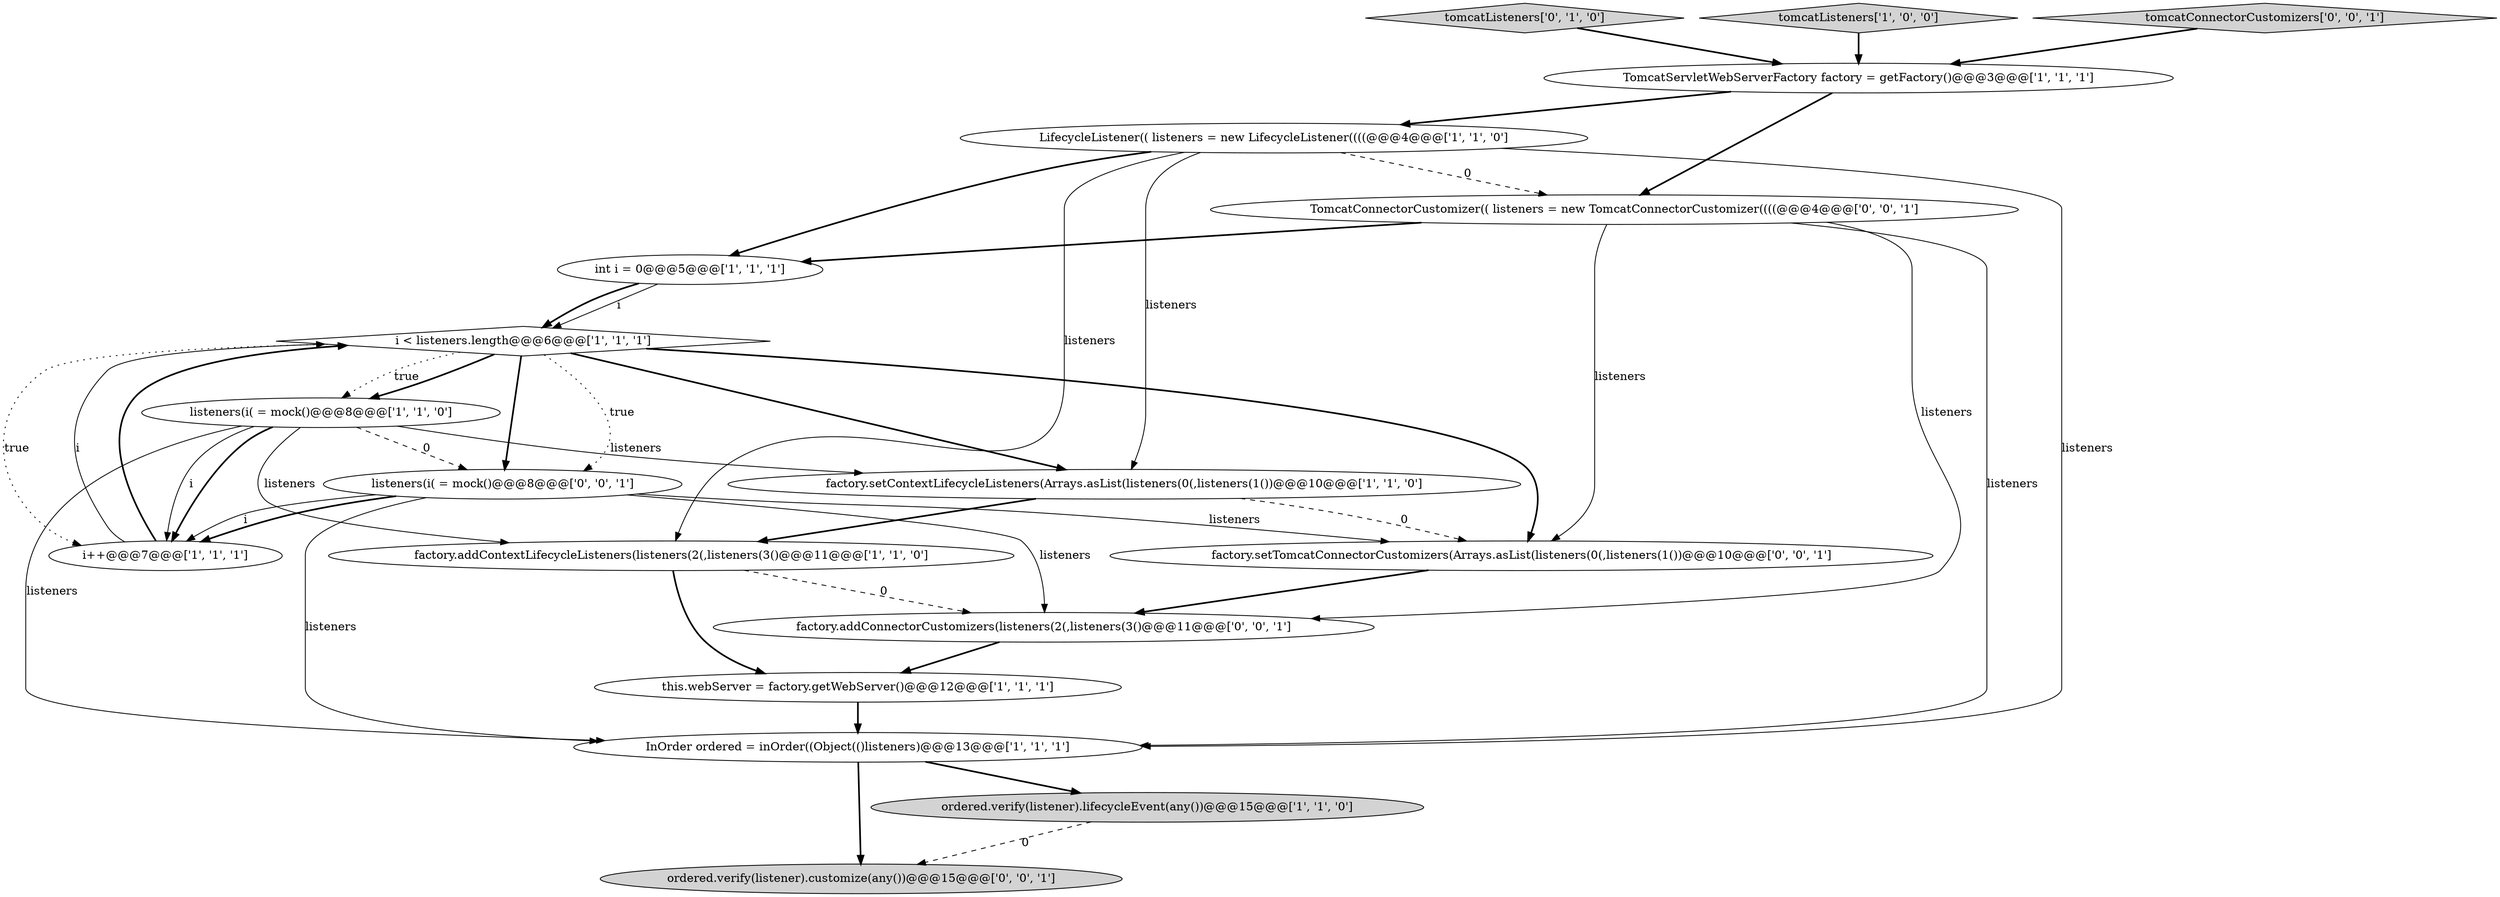 digraph {
17 [style = filled, label = "factory.setTomcatConnectorCustomizers(Arrays.asList(listeners(0(,listeners(1())@@@10@@@['0', '0', '1']", fillcolor = white, shape = ellipse image = "AAA0AAABBB3BBB"];
2 [style = filled, label = "TomcatServletWebServerFactory factory = getFactory()@@@3@@@['1', '1', '1']", fillcolor = white, shape = ellipse image = "AAA0AAABBB1BBB"];
4 [style = filled, label = "i < listeners.length@@@6@@@['1', '1', '1']", fillcolor = white, shape = diamond image = "AAA0AAABBB1BBB"];
3 [style = filled, label = "factory.setContextLifecycleListeners(Arrays.asList(listeners(0(,listeners(1())@@@10@@@['1', '1', '0']", fillcolor = white, shape = ellipse image = "AAA0AAABBB1BBB"];
9 [style = filled, label = "this.webServer = factory.getWebServer()@@@12@@@['1', '1', '1']", fillcolor = white, shape = ellipse image = "AAA0AAABBB1BBB"];
14 [style = filled, label = "TomcatConnectorCustomizer(( listeners = new TomcatConnectorCustomizer((((@@@4@@@['0', '0', '1']", fillcolor = white, shape = ellipse image = "AAA0AAABBB3BBB"];
5 [style = filled, label = "int i = 0@@@5@@@['1', '1', '1']", fillcolor = white, shape = ellipse image = "AAA0AAABBB1BBB"];
6 [style = filled, label = "InOrder ordered = inOrder((Object(()listeners)@@@13@@@['1', '1', '1']", fillcolor = white, shape = ellipse image = "AAA0AAABBB1BBB"];
0 [style = filled, label = "LifecycleListener(( listeners = new LifecycleListener((((@@@4@@@['1', '1', '0']", fillcolor = white, shape = ellipse image = "AAA0AAABBB1BBB"];
1 [style = filled, label = "ordered.verify(listener).lifecycleEvent(any())@@@15@@@['1', '1', '0']", fillcolor = lightgray, shape = ellipse image = "AAA0AAABBB1BBB"];
12 [style = filled, label = "tomcatListeners['0', '1', '0']", fillcolor = lightgray, shape = diamond image = "AAA0AAABBB2BBB"];
13 [style = filled, label = "ordered.verify(listener).customize(any())@@@15@@@['0', '0', '1']", fillcolor = lightgray, shape = ellipse image = "AAA0AAABBB3BBB"];
11 [style = filled, label = "tomcatListeners['1', '0', '0']", fillcolor = lightgray, shape = diamond image = "AAA0AAABBB1BBB"];
18 [style = filled, label = "factory.addConnectorCustomizers(listeners(2(,listeners(3()@@@11@@@['0', '0', '1']", fillcolor = white, shape = ellipse image = "AAA0AAABBB3BBB"];
8 [style = filled, label = "factory.addContextLifecycleListeners(listeners(2(,listeners(3()@@@11@@@['1', '1', '0']", fillcolor = white, shape = ellipse image = "AAA0AAABBB1BBB"];
15 [style = filled, label = "tomcatConnectorCustomizers['0', '0', '1']", fillcolor = lightgray, shape = diamond image = "AAA0AAABBB3BBB"];
10 [style = filled, label = "i++@@@7@@@['1', '1', '1']", fillcolor = white, shape = ellipse image = "AAA0AAABBB1BBB"];
7 [style = filled, label = "listeners(i( = mock()@@@8@@@['1', '1', '0']", fillcolor = white, shape = ellipse image = "AAA0AAABBB1BBB"];
16 [style = filled, label = "listeners(i( = mock()@@@8@@@['0', '0', '1']", fillcolor = white, shape = ellipse image = "AAA0AAABBB3BBB"];
4->3 [style = bold, label=""];
15->2 [style = bold, label=""];
14->18 [style = solid, label="listeners"];
3->17 [style = dashed, label="0"];
0->6 [style = solid, label="listeners"];
4->17 [style = bold, label=""];
7->10 [style = bold, label=""];
16->10 [style = bold, label=""];
4->10 [style = dotted, label="true"];
5->4 [style = solid, label="i"];
7->16 [style = dashed, label="0"];
7->8 [style = solid, label="listeners"];
16->17 [style = solid, label="listeners"];
16->18 [style = solid, label="listeners"];
16->6 [style = solid, label="listeners"];
4->7 [style = dotted, label="true"];
10->4 [style = solid, label="i"];
7->10 [style = solid, label="i"];
11->2 [style = bold, label=""];
4->7 [style = bold, label=""];
16->10 [style = solid, label="i"];
9->6 [style = bold, label=""];
1->13 [style = dashed, label="0"];
0->14 [style = dashed, label="0"];
6->1 [style = bold, label=""];
12->2 [style = bold, label=""];
2->0 [style = bold, label=""];
7->6 [style = solid, label="listeners"];
14->17 [style = solid, label="listeners"];
7->3 [style = solid, label="listeners"];
3->8 [style = bold, label=""];
6->13 [style = bold, label=""];
2->14 [style = bold, label=""];
5->4 [style = bold, label=""];
18->9 [style = bold, label=""];
8->9 [style = bold, label=""];
10->4 [style = bold, label=""];
8->18 [style = dashed, label="0"];
14->6 [style = solid, label="listeners"];
4->16 [style = dotted, label="true"];
0->8 [style = solid, label="listeners"];
17->18 [style = bold, label=""];
4->16 [style = bold, label=""];
0->5 [style = bold, label=""];
14->5 [style = bold, label=""];
0->3 [style = solid, label="listeners"];
}
